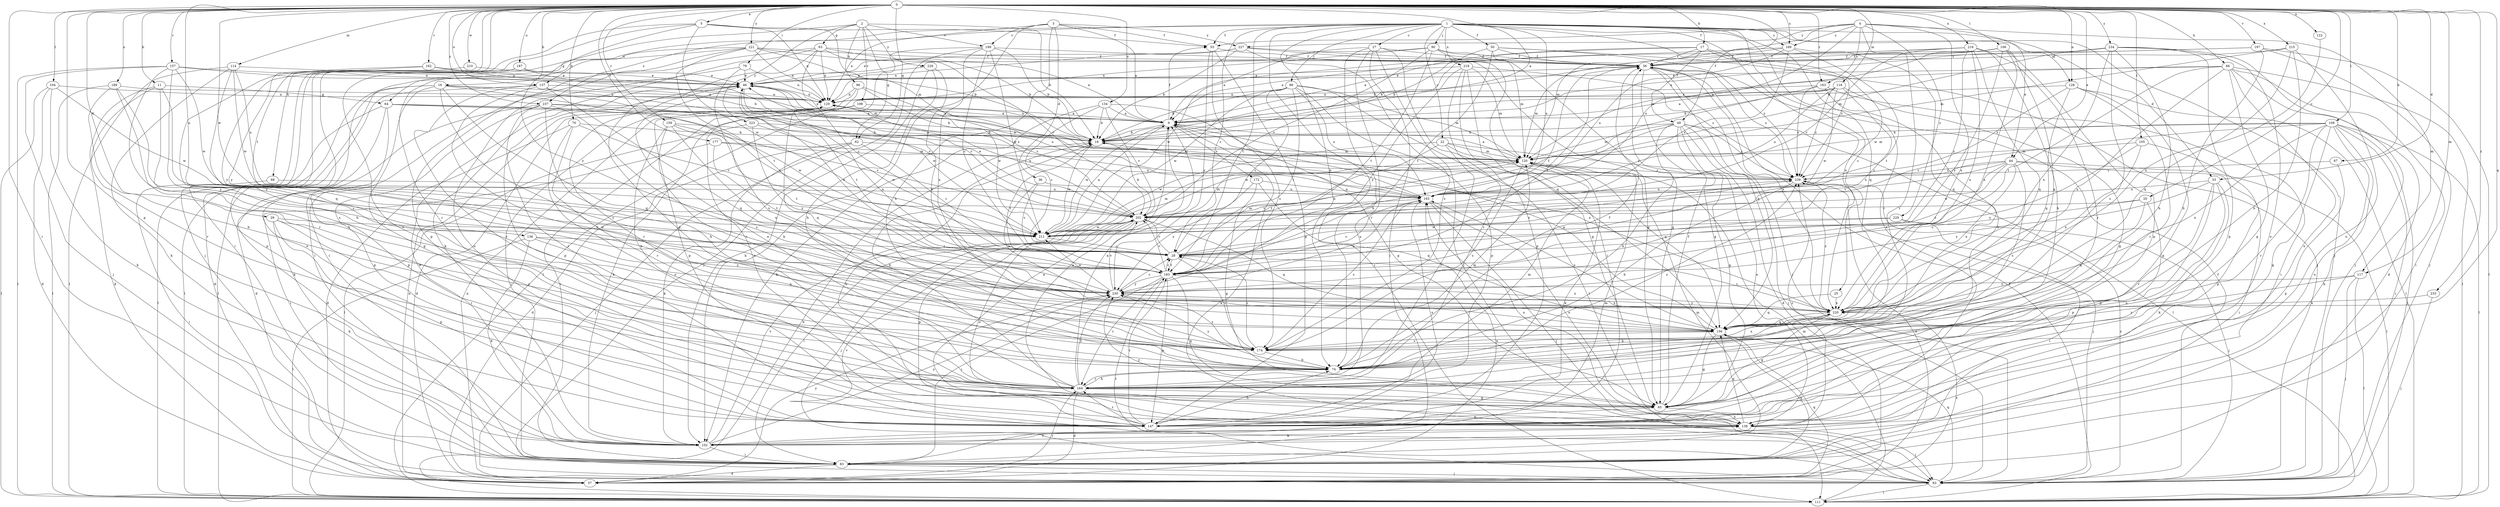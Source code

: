 strict digraph  {
0;
1;
2;
3;
4;
5;
9;
11;
16;
17;
18;
20;
22;
25;
27;
28;
29;
33;
36;
37;
44;
46;
49;
50;
55;
56;
62;
63;
64;
65;
66;
67;
68;
70;
74;
79;
83;
86;
90;
93;
96;
102;
104;
105;
106;
108;
111;
114;
116;
117;
120;
122;
128;
129;
134;
136;
137;
138;
147;
156;
157;
159;
162;
163;
164;
169;
172;
174;
177;
183;
187;
189;
193;
197;
198;
199;
202;
210;
211;
215;
216;
218;
220;
221;
223;
226;
227;
229;
230;
233;
234;
237;
239;
0 -> 5  [label=a];
0 -> 9  [label=a];
0 -> 11  [label=b];
0 -> 16  [label=b];
0 -> 17  [label=b];
0 -> 20  [label=c];
0 -> 29  [label=d];
0 -> 33  [label=d];
0 -> 44  [label=e];
0 -> 49  [label=f];
0 -> 62  [label=g];
0 -> 66  [label=h];
0 -> 67  [label=h];
0 -> 68  [label=h];
0 -> 70  [label=h];
0 -> 79  [label=i];
0 -> 83  [label=i];
0 -> 104  [label=l];
0 -> 105  [label=l];
0 -> 106  [label=l];
0 -> 108  [label=l];
0 -> 114  [label=m];
0 -> 116  [label=m];
0 -> 117  [label=m];
0 -> 122  [label=n];
0 -> 128  [label=n];
0 -> 134  [label=o];
0 -> 136  [label=o];
0 -> 137  [label=o];
0 -> 147  [label=p];
0 -> 156  [label=q];
0 -> 157  [label=r];
0 -> 159  [label=r];
0 -> 162  [label=r];
0 -> 163  [label=r];
0 -> 169  [label=s];
0 -> 177  [label=t];
0 -> 183  [label=t];
0 -> 187  [label=u];
0 -> 189  [label=u];
0 -> 197  [label=v];
0 -> 210  [label=w];
0 -> 211  [label=w];
0 -> 215  [label=x];
0 -> 216  [label=x];
0 -> 221  [label=y];
0 -> 233  [label=z];
0 -> 234  [label=z];
0 -> 237  [label=z];
1 -> 22  [label=c];
1 -> 25  [label=c];
1 -> 27  [label=c];
1 -> 28  [label=c];
1 -> 33  [label=d];
1 -> 49  [label=f];
1 -> 50  [label=f];
1 -> 55  [label=f];
1 -> 74  [label=h];
1 -> 86  [label=j];
1 -> 90  [label=j];
1 -> 93  [label=j];
1 -> 111  [label=l];
1 -> 128  [label=n];
1 -> 137  [label=o];
1 -> 138  [label=o];
1 -> 156  [label=q];
1 -> 169  [label=s];
1 -> 183  [label=t];
1 -> 193  [label=u];
1 -> 218  [label=x];
1 -> 220  [label=x];
1 -> 237  [label=z];
2 -> 18  [label=b];
2 -> 62  [label=g];
2 -> 63  [label=g];
2 -> 64  [label=g];
2 -> 96  [label=k];
2 -> 198  [label=v];
2 -> 199  [label=v];
2 -> 223  [label=y];
2 -> 226  [label=y];
3 -> 9  [label=a];
3 -> 36  [label=d];
3 -> 55  [label=f];
3 -> 74  [label=h];
3 -> 102  [label=k];
3 -> 129  [label=n];
3 -> 199  [label=v];
3 -> 227  [label=y];
4 -> 44  [label=e];
4 -> 55  [label=f];
4 -> 117  [label=m];
4 -> 120  [label=m];
4 -> 163  [label=r];
4 -> 164  [label=r];
4 -> 169  [label=s];
4 -> 193  [label=u];
4 -> 220  [label=x];
4 -> 227  [label=y];
4 -> 229  [label=y];
5 -> 55  [label=f];
5 -> 83  [label=i];
5 -> 93  [label=j];
5 -> 120  [label=m];
5 -> 129  [label=n];
5 -> 211  [label=w];
5 -> 230  [label=y];
9 -> 18  [label=b];
9 -> 46  [label=e];
9 -> 55  [label=f];
9 -> 129  [label=n];
9 -> 172  [label=s];
9 -> 211  [label=w];
9 -> 220  [label=x];
11 -> 37  [label=d];
11 -> 64  [label=g];
11 -> 74  [label=h];
11 -> 164  [label=r];
11 -> 230  [label=y];
16 -> 28  [label=c];
16 -> 37  [label=d];
16 -> 65  [label=g];
16 -> 111  [label=l];
16 -> 129  [label=n];
16 -> 156  [label=q];
16 -> 174  [label=s];
16 -> 202  [label=v];
17 -> 9  [label=a];
17 -> 18  [label=b];
17 -> 56  [label=f];
17 -> 211  [label=w];
17 -> 239  [label=z];
18 -> 120  [label=m];
18 -> 183  [label=t];
18 -> 211  [label=w];
20 -> 28  [label=c];
20 -> 147  [label=p];
20 -> 156  [label=q];
20 -> 202  [label=v];
22 -> 120  [label=m];
22 -> 156  [label=q];
22 -> 164  [label=r];
22 -> 183  [label=t];
22 -> 211  [label=w];
22 -> 239  [label=z];
25 -> 156  [label=q];
25 -> 220  [label=x];
27 -> 56  [label=f];
27 -> 74  [label=h];
27 -> 83  [label=i];
27 -> 93  [label=j];
27 -> 156  [label=q];
27 -> 164  [label=r];
27 -> 211  [label=w];
28 -> 56  [label=f];
28 -> 120  [label=m];
28 -> 174  [label=s];
28 -> 183  [label=t];
28 -> 202  [label=v];
28 -> 239  [label=z];
29 -> 102  [label=k];
29 -> 147  [label=p];
29 -> 164  [label=r];
29 -> 174  [label=s];
29 -> 211  [label=w];
33 -> 102  [label=k];
33 -> 138  [label=o];
33 -> 147  [label=p];
33 -> 164  [label=r];
33 -> 193  [label=u];
33 -> 230  [label=y];
36 -> 28  [label=c];
36 -> 193  [label=u];
36 -> 220  [label=x];
37 -> 129  [label=n];
37 -> 156  [label=q];
37 -> 164  [label=r];
37 -> 193  [label=u];
37 -> 220  [label=x];
37 -> 230  [label=y];
37 -> 239  [label=z];
44 -> 83  [label=i];
44 -> 111  [label=l];
44 -> 174  [label=s];
44 -> 183  [label=t];
44 -> 193  [label=u];
44 -> 202  [label=v];
44 -> 211  [label=w];
44 -> 220  [label=x];
44 -> 239  [label=z];
46 -> 129  [label=n];
46 -> 147  [label=p];
46 -> 164  [label=r];
46 -> 183  [label=t];
46 -> 193  [label=u];
46 -> 211  [label=w];
49 -> 18  [label=b];
49 -> 37  [label=d];
49 -> 65  [label=g];
49 -> 74  [label=h];
49 -> 93  [label=j];
49 -> 111  [label=l];
49 -> 120  [label=m];
49 -> 138  [label=o];
49 -> 211  [label=w];
49 -> 239  [label=z];
50 -> 9  [label=a];
50 -> 56  [label=f];
50 -> 93  [label=j];
50 -> 120  [label=m];
50 -> 183  [label=t];
50 -> 239  [label=z];
55 -> 56  [label=f];
55 -> 147  [label=p];
55 -> 174  [label=s];
55 -> 230  [label=y];
56 -> 46  [label=e];
56 -> 65  [label=g];
56 -> 93  [label=j];
56 -> 120  [label=m];
56 -> 156  [label=q];
56 -> 183  [label=t];
56 -> 220  [label=x];
56 -> 239  [label=z];
62 -> 28  [label=c];
62 -> 37  [label=d];
62 -> 93  [label=j];
62 -> 102  [label=k];
62 -> 120  [label=m];
63 -> 18  [label=b];
63 -> 28  [label=c];
63 -> 56  [label=f];
63 -> 65  [label=g];
63 -> 83  [label=i];
63 -> 102  [label=k];
63 -> 129  [label=n];
63 -> 202  [label=v];
64 -> 9  [label=a];
64 -> 18  [label=b];
64 -> 102  [label=k];
64 -> 111  [label=l];
64 -> 147  [label=p];
64 -> 211  [label=w];
65 -> 9  [label=a];
65 -> 56  [label=f];
65 -> 138  [label=o];
65 -> 147  [label=p];
66 -> 9  [label=a];
66 -> 37  [label=d];
66 -> 46  [label=e];
66 -> 65  [label=g];
66 -> 83  [label=i];
66 -> 111  [label=l];
66 -> 138  [label=o];
66 -> 183  [label=t];
66 -> 220  [label=x];
67 -> 147  [label=p];
67 -> 239  [label=z];
68 -> 83  [label=i];
68 -> 193  [label=u];
70 -> 18  [label=b];
70 -> 37  [label=d];
70 -> 138  [label=o];
70 -> 164  [label=r];
70 -> 202  [label=v];
74 -> 56  [label=f];
74 -> 120  [label=m];
74 -> 164  [label=r];
74 -> 230  [label=y];
74 -> 239  [label=z];
79 -> 46  [label=e];
79 -> 129  [label=n];
79 -> 138  [label=o];
79 -> 174  [label=s];
83 -> 37  [label=d];
83 -> 93  [label=j];
83 -> 120  [label=m];
83 -> 156  [label=q];
86 -> 18  [label=b];
86 -> 28  [label=c];
86 -> 111  [label=l];
86 -> 120  [label=m];
86 -> 129  [label=n];
86 -> 147  [label=p];
86 -> 183  [label=t];
86 -> 193  [label=u];
86 -> 211  [label=w];
90 -> 46  [label=e];
90 -> 56  [label=f];
90 -> 65  [label=g];
90 -> 83  [label=i];
90 -> 129  [label=n];
90 -> 183  [label=t];
90 -> 202  [label=v];
93 -> 9  [label=a];
93 -> 56  [label=f];
93 -> 111  [label=l];
93 -> 129  [label=n];
93 -> 156  [label=q];
93 -> 183  [label=t];
93 -> 202  [label=v];
93 -> 239  [label=z];
96 -> 129  [label=n];
96 -> 138  [label=o];
96 -> 147  [label=p];
96 -> 202  [label=v];
96 -> 211  [label=w];
102 -> 46  [label=e];
102 -> 83  [label=i];
102 -> 120  [label=m];
102 -> 138  [label=o];
102 -> 202  [label=v];
102 -> 230  [label=y];
104 -> 37  [label=d];
104 -> 102  [label=k];
104 -> 111  [label=l];
104 -> 129  [label=n];
104 -> 211  [label=w];
105 -> 120  [label=m];
105 -> 147  [label=p];
105 -> 220  [label=x];
105 -> 230  [label=y];
106 -> 18  [label=b];
106 -> 56  [label=f];
106 -> 120  [label=m];
106 -> 147  [label=p];
106 -> 156  [label=q];
106 -> 220  [label=x];
106 -> 230  [label=y];
108 -> 18  [label=b];
108 -> 65  [label=g];
108 -> 83  [label=i];
108 -> 93  [label=j];
108 -> 102  [label=k];
108 -> 111  [label=l];
108 -> 120  [label=m];
108 -> 138  [label=o];
108 -> 164  [label=r];
108 -> 202  [label=v];
108 -> 220  [label=x];
111 -> 18  [label=b];
111 -> 56  [label=f];
111 -> 120  [label=m];
114 -> 46  [label=e];
114 -> 102  [label=k];
114 -> 111  [label=l];
114 -> 156  [label=q];
114 -> 193  [label=u];
114 -> 211  [label=w];
116 -> 9  [label=a];
116 -> 18  [label=b];
116 -> 28  [label=c];
116 -> 65  [label=g];
116 -> 129  [label=n];
116 -> 193  [label=u];
116 -> 211  [label=w];
116 -> 239  [label=z];
117 -> 93  [label=j];
117 -> 111  [label=l];
117 -> 174  [label=s];
117 -> 230  [label=y];
120 -> 9  [label=a];
120 -> 102  [label=k];
120 -> 174  [label=s];
120 -> 239  [label=z];
122 -> 220  [label=x];
128 -> 111  [label=l];
128 -> 129  [label=n];
128 -> 147  [label=p];
128 -> 156  [label=q];
128 -> 164  [label=r];
128 -> 239  [label=z];
129 -> 9  [label=a];
129 -> 37  [label=d];
129 -> 83  [label=i];
129 -> 156  [label=q];
134 -> 9  [label=a];
134 -> 18  [label=b];
134 -> 28  [label=c];
134 -> 65  [label=g];
134 -> 102  [label=k];
134 -> 202  [label=v];
136 -> 28  [label=c];
136 -> 102  [label=k];
136 -> 111  [label=l];
136 -> 156  [label=q];
136 -> 230  [label=y];
137 -> 74  [label=h];
137 -> 111  [label=l];
137 -> 129  [label=n];
137 -> 156  [label=q];
137 -> 164  [label=r];
137 -> 202  [label=v];
138 -> 18  [label=b];
138 -> 93  [label=j];
138 -> 102  [label=k];
138 -> 156  [label=q];
138 -> 193  [label=u];
138 -> 230  [label=y];
138 -> 239  [label=z];
147 -> 9  [label=a];
147 -> 74  [label=h];
147 -> 164  [label=r];
147 -> 183  [label=t];
147 -> 193  [label=u];
156 -> 9  [label=a];
156 -> 65  [label=g];
156 -> 174  [label=s];
156 -> 193  [label=u];
157 -> 18  [label=b];
157 -> 46  [label=e];
157 -> 74  [label=h];
157 -> 93  [label=j];
157 -> 111  [label=l];
157 -> 164  [label=r];
157 -> 211  [label=w];
159 -> 18  [label=b];
159 -> 74  [label=h];
159 -> 174  [label=s];
159 -> 183  [label=t];
159 -> 202  [label=v];
159 -> 220  [label=x];
162 -> 46  [label=e];
162 -> 120  [label=m];
162 -> 174  [label=s];
162 -> 230  [label=y];
163 -> 74  [label=h];
163 -> 83  [label=i];
163 -> 129  [label=n];
163 -> 202  [label=v];
163 -> 239  [label=z];
164 -> 9  [label=a];
164 -> 18  [label=b];
164 -> 37  [label=d];
164 -> 46  [label=e];
164 -> 65  [label=g];
164 -> 74  [label=h];
164 -> 120  [label=m];
164 -> 230  [label=y];
169 -> 18  [label=b];
169 -> 56  [label=f];
169 -> 156  [label=q];
169 -> 183  [label=t];
169 -> 193  [label=u];
169 -> 202  [label=v];
172 -> 65  [label=g];
172 -> 156  [label=q];
172 -> 193  [label=u];
172 -> 230  [label=y];
174 -> 28  [label=c];
174 -> 74  [label=h];
174 -> 220  [label=x];
177 -> 83  [label=i];
177 -> 120  [label=m];
177 -> 183  [label=t];
177 -> 193  [label=u];
183 -> 28  [label=c];
183 -> 46  [label=e];
183 -> 65  [label=g];
183 -> 83  [label=i];
183 -> 129  [label=n];
183 -> 147  [label=p];
183 -> 164  [label=r];
183 -> 193  [label=u];
183 -> 202  [label=v];
183 -> 220  [label=x];
183 -> 230  [label=y];
187 -> 46  [label=e];
187 -> 138  [label=o];
187 -> 147  [label=p];
187 -> 164  [label=r];
187 -> 193  [label=u];
189 -> 74  [label=h];
189 -> 111  [label=l];
189 -> 129  [label=n];
189 -> 174  [label=s];
189 -> 230  [label=y];
193 -> 18  [label=b];
193 -> 93  [label=j];
193 -> 138  [label=o];
193 -> 174  [label=s];
193 -> 202  [label=v];
197 -> 9  [label=a];
197 -> 56  [label=f];
197 -> 74  [label=h];
197 -> 93  [label=j];
197 -> 111  [label=l];
198 -> 9  [label=a];
198 -> 83  [label=i];
198 -> 102  [label=k];
199 -> 18  [label=b];
199 -> 28  [label=c];
199 -> 56  [label=f];
199 -> 93  [label=j];
199 -> 111  [label=l];
199 -> 211  [label=w];
199 -> 220  [label=x];
202 -> 18  [label=b];
202 -> 46  [label=e];
202 -> 83  [label=i];
202 -> 93  [label=j];
202 -> 120  [label=m];
202 -> 129  [label=n];
202 -> 138  [label=o];
202 -> 147  [label=p];
202 -> 156  [label=q];
202 -> 211  [label=w];
210 -> 46  [label=e];
210 -> 230  [label=y];
211 -> 9  [label=a];
211 -> 28  [label=c];
211 -> 120  [label=m];
215 -> 56  [label=f];
215 -> 74  [label=h];
215 -> 120  [label=m];
215 -> 138  [label=o];
215 -> 156  [label=q];
216 -> 9  [label=a];
216 -> 28  [label=c];
216 -> 56  [label=f];
216 -> 74  [label=h];
216 -> 156  [label=q];
216 -> 164  [label=r];
216 -> 202  [label=v];
216 -> 220  [label=x];
218 -> 46  [label=e];
218 -> 65  [label=g];
218 -> 120  [label=m];
218 -> 147  [label=p];
218 -> 164  [label=r];
218 -> 230  [label=y];
218 -> 239  [label=z];
220 -> 28  [label=c];
220 -> 65  [label=g];
220 -> 74  [label=h];
220 -> 156  [label=q];
220 -> 230  [label=y];
220 -> 239  [label=z];
221 -> 9  [label=a];
221 -> 18  [label=b];
221 -> 56  [label=f];
221 -> 83  [label=i];
221 -> 129  [label=n];
221 -> 147  [label=p];
221 -> 164  [label=r];
221 -> 183  [label=t];
223 -> 18  [label=b];
223 -> 111  [label=l];
223 -> 211  [label=w];
223 -> 230  [label=y];
226 -> 46  [label=e];
226 -> 74  [label=h];
226 -> 102  [label=k];
226 -> 220  [label=x];
227 -> 18  [label=b];
227 -> 46  [label=e];
227 -> 56  [label=f];
227 -> 65  [label=g];
227 -> 129  [label=n];
227 -> 174  [label=s];
229 -> 28  [label=c];
229 -> 83  [label=i];
229 -> 93  [label=j];
229 -> 211  [label=w];
230 -> 28  [label=c];
230 -> 174  [label=s];
230 -> 193  [label=u];
230 -> 202  [label=v];
230 -> 211  [label=w];
230 -> 220  [label=x];
233 -> 93  [label=j];
233 -> 220  [label=x];
234 -> 56  [label=f];
234 -> 74  [label=h];
234 -> 93  [label=j];
234 -> 120  [label=m];
234 -> 138  [label=o];
234 -> 147  [label=p];
234 -> 174  [label=s];
234 -> 220  [label=x];
237 -> 9  [label=a];
237 -> 37  [label=d];
237 -> 74  [label=h];
237 -> 147  [label=p];
237 -> 164  [label=r];
237 -> 174  [label=s];
237 -> 239  [label=z];
239 -> 46  [label=e];
239 -> 74  [label=h];
239 -> 93  [label=j];
239 -> 193  [label=u];
}
